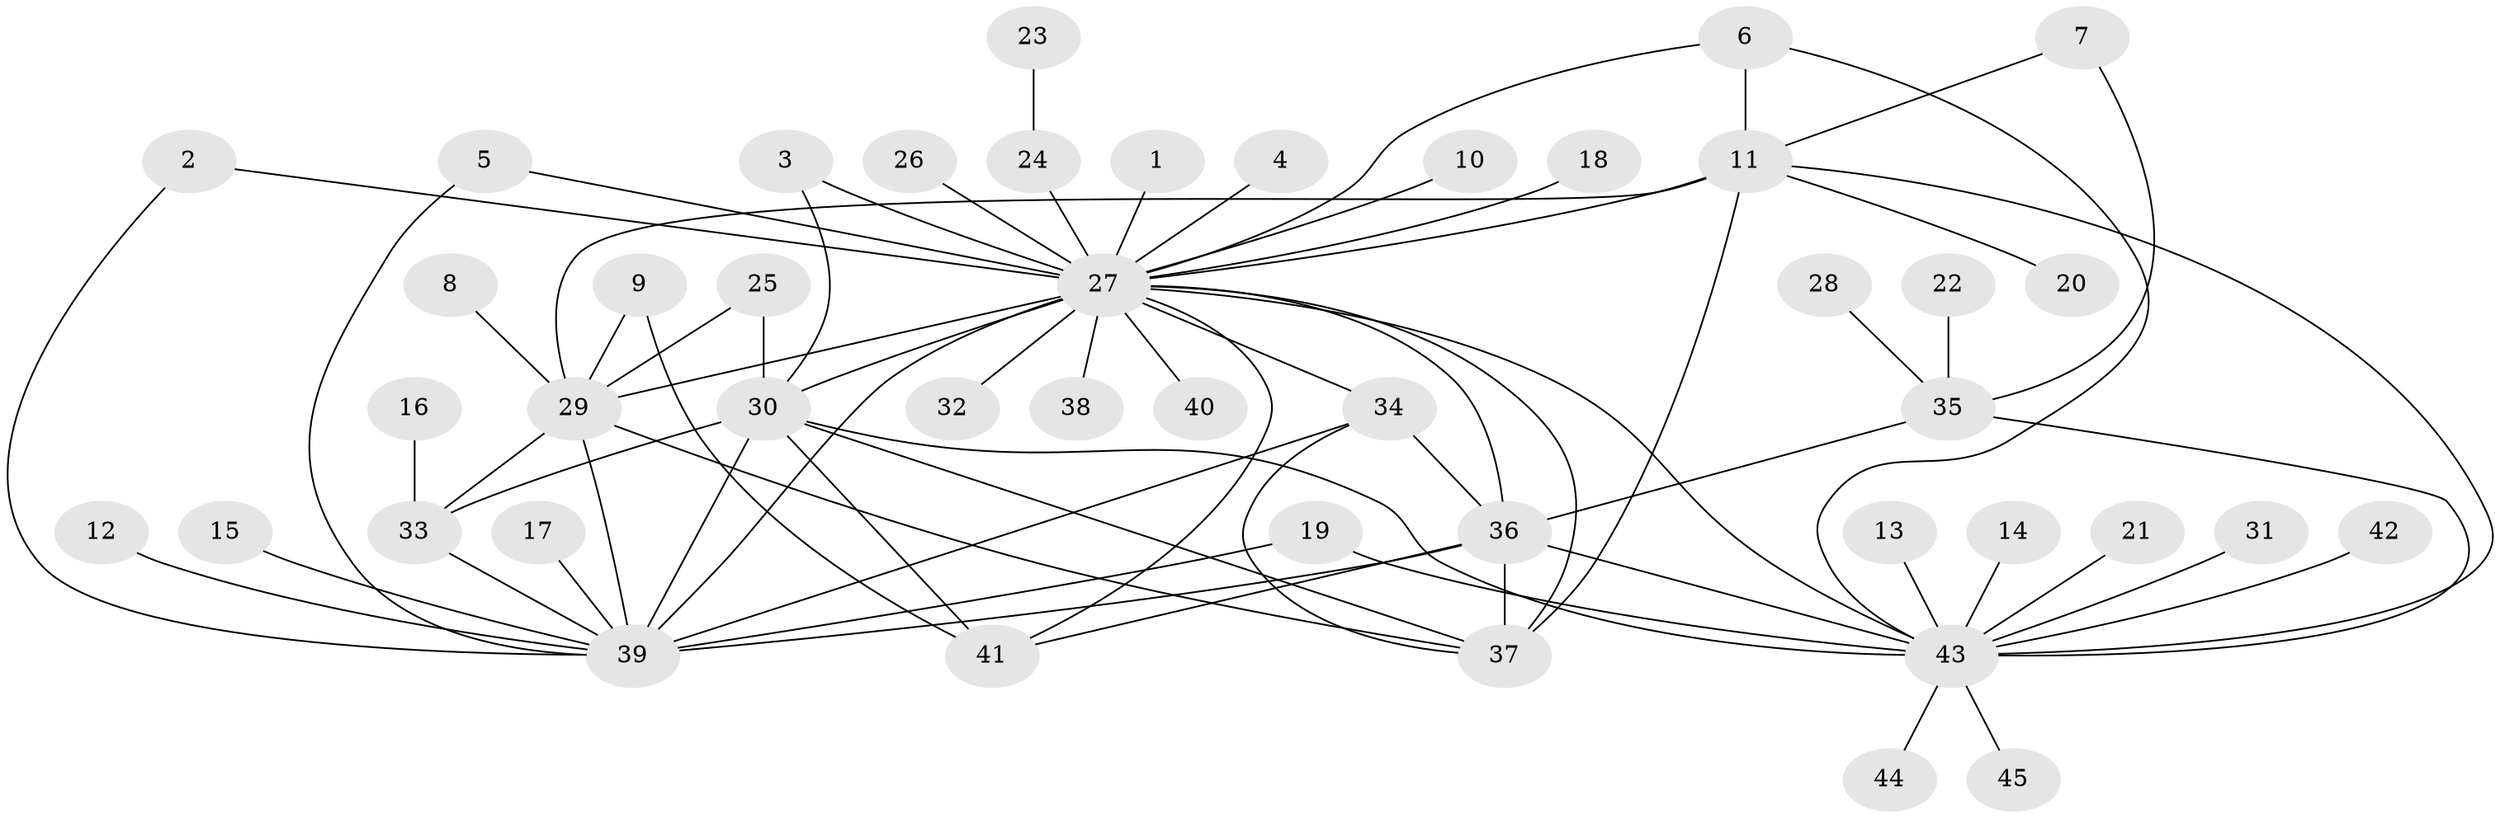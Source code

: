 // original degree distribution, {19: 0.011764705882352941, 2: 0.29411764705882354, 23: 0.011764705882352941, 1: 0.4, 11: 0.011764705882352941, 8: 0.023529411764705882, 3: 0.08235294117647059, 10: 0.011764705882352941, 9: 0.011764705882352941, 7: 0.023529411764705882, 4: 0.07058823529411765, 6: 0.011764705882352941, 5: 0.03529411764705882}
// Generated by graph-tools (version 1.1) at 2025/49/03/09/25 03:49:54]
// undirected, 45 vertices, 72 edges
graph export_dot {
graph [start="1"]
  node [color=gray90,style=filled];
  1;
  2;
  3;
  4;
  5;
  6;
  7;
  8;
  9;
  10;
  11;
  12;
  13;
  14;
  15;
  16;
  17;
  18;
  19;
  20;
  21;
  22;
  23;
  24;
  25;
  26;
  27;
  28;
  29;
  30;
  31;
  32;
  33;
  34;
  35;
  36;
  37;
  38;
  39;
  40;
  41;
  42;
  43;
  44;
  45;
  1 -- 27 [weight=1.0];
  2 -- 27 [weight=1.0];
  2 -- 39 [weight=1.0];
  3 -- 27 [weight=1.0];
  3 -- 30 [weight=1.0];
  4 -- 27 [weight=1.0];
  5 -- 27 [weight=1.0];
  5 -- 39 [weight=1.0];
  6 -- 11 [weight=1.0];
  6 -- 27 [weight=1.0];
  6 -- 43 [weight=1.0];
  7 -- 11 [weight=1.0];
  7 -- 35 [weight=1.0];
  8 -- 29 [weight=1.0];
  9 -- 29 [weight=1.0];
  9 -- 41 [weight=1.0];
  10 -- 27 [weight=1.0];
  11 -- 20 [weight=1.0];
  11 -- 27 [weight=1.0];
  11 -- 29 [weight=1.0];
  11 -- 37 [weight=1.0];
  11 -- 43 [weight=1.0];
  12 -- 39 [weight=1.0];
  13 -- 43 [weight=1.0];
  14 -- 43 [weight=1.0];
  15 -- 39 [weight=1.0];
  16 -- 33 [weight=1.0];
  17 -- 39 [weight=1.0];
  18 -- 27 [weight=1.0];
  19 -- 39 [weight=1.0];
  19 -- 43 [weight=1.0];
  21 -- 43 [weight=1.0];
  22 -- 35 [weight=1.0];
  23 -- 24 [weight=1.0];
  24 -- 27 [weight=1.0];
  25 -- 29 [weight=1.0];
  25 -- 30 [weight=1.0];
  26 -- 27 [weight=1.0];
  27 -- 29 [weight=2.0];
  27 -- 30 [weight=1.0];
  27 -- 32 [weight=1.0];
  27 -- 34 [weight=1.0];
  27 -- 36 [weight=1.0];
  27 -- 37 [weight=2.0];
  27 -- 38 [weight=2.0];
  27 -- 39 [weight=2.0];
  27 -- 40 [weight=1.0];
  27 -- 41 [weight=1.0];
  27 -- 43 [weight=1.0];
  28 -- 35 [weight=1.0];
  29 -- 33 [weight=1.0];
  29 -- 37 [weight=1.0];
  29 -- 39 [weight=1.0];
  30 -- 33 [weight=1.0];
  30 -- 37 [weight=1.0];
  30 -- 39 [weight=1.0];
  30 -- 41 [weight=1.0];
  30 -- 43 [weight=2.0];
  31 -- 43 [weight=1.0];
  33 -- 39 [weight=1.0];
  34 -- 36 [weight=1.0];
  34 -- 37 [weight=1.0];
  34 -- 39 [weight=1.0];
  35 -- 36 [weight=1.0];
  35 -- 43 [weight=1.0];
  36 -- 37 [weight=1.0];
  36 -- 39 [weight=1.0];
  36 -- 41 [weight=1.0];
  36 -- 43 [weight=1.0];
  42 -- 43 [weight=2.0];
  43 -- 44 [weight=1.0];
  43 -- 45 [weight=1.0];
}
